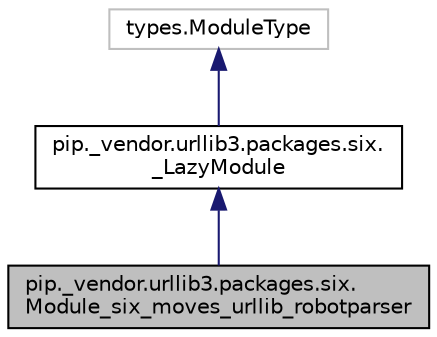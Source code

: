 digraph "pip._vendor.urllib3.packages.six.Module_six_moves_urllib_robotparser"
{
 // LATEX_PDF_SIZE
  edge [fontname="Helvetica",fontsize="10",labelfontname="Helvetica",labelfontsize="10"];
  node [fontname="Helvetica",fontsize="10",shape=record];
  Node1 [label="pip._vendor.urllib3.packages.six.\lModule_six_moves_urllib_robotparser",height=0.2,width=0.4,color="black", fillcolor="grey75", style="filled", fontcolor="black",tooltip=" "];
  Node2 -> Node1 [dir="back",color="midnightblue",fontsize="10",style="solid",fontname="Helvetica"];
  Node2 [label="pip._vendor.urllib3.packages.six.\l_LazyModule",height=0.2,width=0.4,color="black", fillcolor="white", style="filled",URL="$d0/de9/classpip_1_1__vendor_1_1urllib3_1_1packages_1_1six_1_1___lazy_module.html",tooltip=" "];
  Node3 -> Node2 [dir="back",color="midnightblue",fontsize="10",style="solid",fontname="Helvetica"];
  Node3 [label="types.ModuleType",height=0.2,width=0.4,color="grey75", fillcolor="white", style="filled",tooltip=" "];
}
